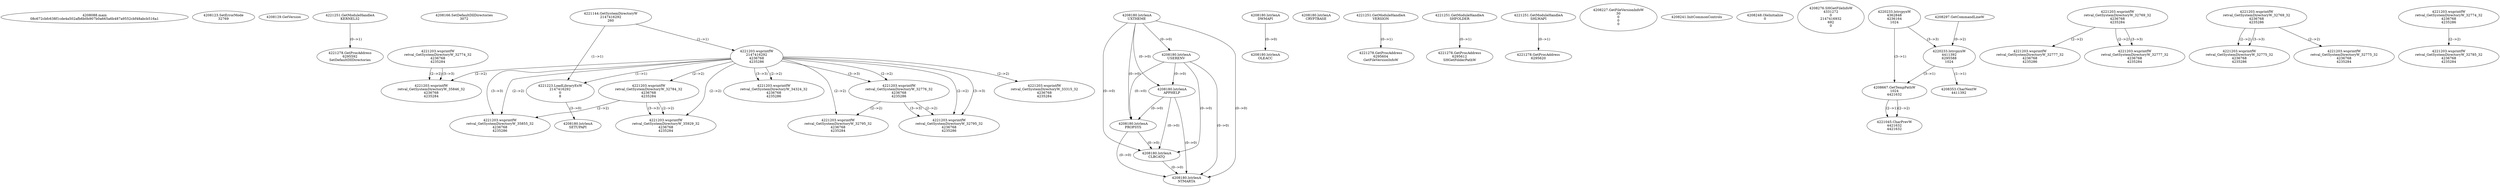 // Global SCDG with merge call
digraph {
	0 [label="4208088.main
08c672cbfc638f1cde4a502afb6b0b907b0a665a6b487a9552cbf48abcb516a1"]
	1 [label="4208123.SetErrorMode
32769"]
	2 [label="4208129.GetVersion
"]
	3 [label="4221251.GetModuleHandleA
KERNEL32"]
	4 [label="4221278.GetProcAddress
6295592
SetDefaultDllDirectories"]
	3 -> 4 [label="(0-->1)"]
	5 [label="4208166.SetDefaultDllDirectories
3072"]
	6 [label="4221144.GetSystemDirectoryW
2147416292
260"]
	7 [label="4221203.wsprintfW
2147416292
4236768
4235286"]
	6 -> 7 [label="(1-->1)"]
	8 [label="4221223.LoadLibraryExW
2147416292
0
8"]
	6 -> 8 [label="(1-->1)"]
	7 -> 8 [label="(1-->1)"]
	9 [label="4208180.lstrlenA
UXTHEME"]
	10 [label="4208180.lstrlenA
USERENV"]
	9 -> 10 [label="(0-->0)"]
	11 [label="4208180.lstrlenA
SETUPAPI"]
	8 -> 11 [label="(3-->0)"]
	12 [label="4208180.lstrlenA
APPHELP"]
	9 -> 12 [label="(0-->0)"]
	10 -> 12 [label="(0-->0)"]
	13 [label="4208180.lstrlenA
PROPSYS"]
	9 -> 13 [label="(0-->0)"]
	10 -> 13 [label="(0-->0)"]
	12 -> 13 [label="(0-->0)"]
	14 [label="4208180.lstrlenA
DWMAPI"]
	15 [label="4208180.lstrlenA
CRYPTBASE"]
	16 [label="4208180.lstrlenA
OLEACC"]
	14 -> 16 [label="(0-->0)"]
	17 [label="4208180.lstrlenA
CLBCATQ"]
	9 -> 17 [label="(0-->0)"]
	10 -> 17 [label="(0-->0)"]
	12 -> 17 [label="(0-->0)"]
	13 -> 17 [label="(0-->0)"]
	18 [label="4221203.wsprintfW
retval_GetSystemDirectoryW_33315_32
4236768
4235284"]
	7 -> 18 [label="(2-->2)"]
	19 [label="4221203.wsprintfW
retval_GetSystemDirectoryW_32774_32
4236768
4235284"]
	20 [label="4221203.wsprintfW
retval_GetSystemDirectoryW_35846_32
4236768
4235284"]
	7 -> 20 [label="(2-->2)"]
	19 -> 20 [label="(2-->2)"]
	19 -> 20 [label="(3-->3)"]
	21 [label="4208180.lstrlenA
NTMARTA"]
	9 -> 21 [label="(0-->0)"]
	10 -> 21 [label="(0-->0)"]
	12 -> 21 [label="(0-->0)"]
	13 -> 21 [label="(0-->0)"]
	17 -> 21 [label="(0-->0)"]
	22 [label="4221251.GetModuleHandleA
VERSION"]
	23 [label="4221278.GetProcAddress
6295604
GetFileVersionInfoW"]
	22 -> 23 [label="(0-->1)"]
	24 [label="4221251.GetModuleHandleA
SHFOLDER"]
	25 [label="4221278.GetProcAddress
6295612
SHGetFolderPathW"]
	24 -> 25 [label="(0-->1)"]
	26 [label="4221251.GetModuleHandleA
SHLWAPI"]
	27 [label="4221278.GetProcAddress
6295620
"]
	26 -> 27 [label="(0-->1)"]
	28 [label="4208227.GetFileVersionInfoW
30
0
0
0"]
	29 [label="4221203.wsprintfW
retval_GetSystemDirectoryW_32784_32
4236768
4235284"]
	7 -> 29 [label="(2-->2)"]
	30 [label="4221203.wsprintfW
retval_GetSystemDirectoryW_35855_32
4236768
4235286"]
	7 -> 30 [label="(2-->2)"]
	29 -> 30 [label="(2-->2)"]
	7 -> 30 [label="(3-->3)"]
	31 [label="4208241.InitCommonControls
"]
	32 [label="4208248.OleInitialize
0"]
	33 [label="4221203.wsprintfW
retval_GetSystemDirectoryW_35929_32
4236768
4235284"]
	7 -> 33 [label="(2-->2)"]
	29 -> 33 [label="(2-->2)"]
	29 -> 33 [label="(3-->3)"]
	34 [label="4221203.wsprintfW
retval_GetSystemDirectoryW_34324_32
4236768
4235286"]
	7 -> 34 [label="(2-->2)"]
	7 -> 34 [label="(3-->3)"]
	35 [label="4208276.SHGetFileInfoW
4331272
0
2147416932
692
0"]
	36 [label="4220233.lstrcpynW
4362848
4236164
1024"]
	37 [label="4208297.GetCommandLineW
"]
	38 [label="4220233.lstrcpynW
4411392
6295588
1024"]
	37 -> 38 [label="(0-->2)"]
	36 -> 38 [label="(3-->3)"]
	39 [label="4208353.CharNextW
4411392"]
	38 -> 39 [label="(1-->1)"]
	40 [label="4208667.GetTempPathW
1024
4421632"]
	36 -> 40 [label="(3-->1)"]
	38 -> 40 [label="(3-->1)"]
	41 [label="4221045.CharPrevW
4421632
4421632"]
	40 -> 41 [label="(2-->1)"]
	40 -> 41 [label="(2-->2)"]
	42 [label="4221203.wsprintfW
retval_GetSystemDirectoryW_32769_32
4236768
4235284"]
	43 [label="4221203.wsprintfW
retval_GetSystemDirectoryW_32777_32
4236768
4235286"]
	42 -> 43 [label="(2-->2)"]
	44 [label="4221203.wsprintfW
retval_GetSystemDirectoryW_32777_32
4236768
4235284"]
	42 -> 44 [label="(2-->2)"]
	42 -> 44 [label="(3-->3)"]
	45 [label="4221203.wsprintfW
retval_GetSystemDirectoryW_32769_32
4236768
4235286"]
	46 [label="4221203.wsprintfW
retval_GetSystemDirectoryW_32775_32
4236768
4235286"]
	45 -> 46 [label="(2-->2)"]
	45 -> 46 [label="(3-->3)"]
	47 [label="4221203.wsprintfW
retval_GetSystemDirectoryW_32776_32
4236768
4235286"]
	7 -> 47 [label="(2-->2)"]
	7 -> 47 [label="(3-->3)"]
	48 [label="4221203.wsprintfW
retval_GetSystemDirectoryW_32795_32
4236768
4235284"]
	7 -> 48 [label="(2-->2)"]
	47 -> 48 [label="(2-->2)"]
	49 [label="4221203.wsprintfW
retval_GetSystemDirectoryW_32795_32
4236768
4235286"]
	7 -> 49 [label="(2-->2)"]
	47 -> 49 [label="(2-->2)"]
	7 -> 49 [label="(3-->3)"]
	47 -> 49 [label="(3-->3)"]
	50 [label="4221203.wsprintfW
retval_GetSystemDirectoryW_32774_32
4236768
4235286"]
	51 [label="4221203.wsprintfW
retval_GetSystemDirectoryW_32785_32
4236768
4235284"]
	50 -> 51 [label="(2-->2)"]
	52 [label="4221203.wsprintfW
retval_GetSystemDirectoryW_32775_32
4236768
4235284"]
	45 -> 52 [label="(2-->2)"]
}
